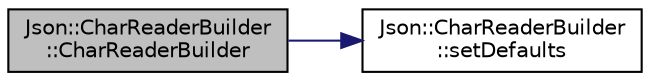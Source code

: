 digraph "Json::CharReaderBuilder::CharReaderBuilder"
{
 // LATEX_PDF_SIZE
  edge [fontname="Helvetica",fontsize="10",labelfontname="Helvetica",labelfontsize="10"];
  node [fontname="Helvetica",fontsize="10",shape=record];
  rankdir="LR";
  Node1 [label="Json::CharReaderBuilder\l::CharReaderBuilder",height=0.2,width=0.4,color="black", fillcolor="grey75", style="filled", fontcolor="black",tooltip=" "];
  Node1 -> Node2 [color="midnightblue",fontsize="10",style="solid",fontname="Helvetica"];
  Node2 [label="Json::CharReaderBuilder\l::setDefaults",height=0.2,width=0.4,color="black", fillcolor="white", style="filled",URL="$class_json_1_1_char_reader_builder.html#a03ff031e06aabff989ab4addc87294ab",tooltip=" "];
}
